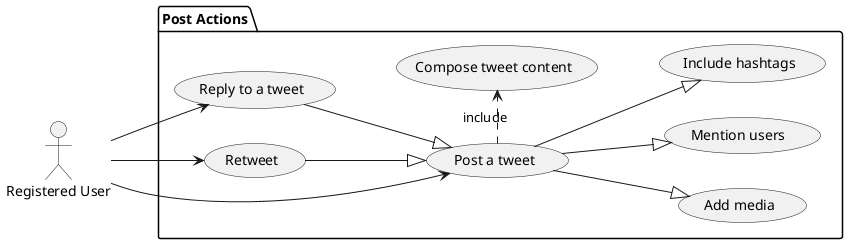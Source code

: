 @startuml post_actions
left to right direction
actor "Registered User" as user
package "Post Actions" {
  usecase "Post a tweet" as post_tweet
  usecase "Compose tweet content" as compose_content
  usecase "Add media" as add_media
  usecase "Mention users " as mention_users
  usecase "Include hashtags" as include_hashtags
  usecase "Reply to a tweet" as reply_tweet
  usecase "Retweet" as retweet
}
user --> post_tweet
post_tweet .> compose_content : include
post_tweet --|> add_media
post_tweet --|> mention_users
post_tweet --|> include_hashtags
user --> reply_tweet
user --> retweet
retweet --|> post_tweet
reply_tweet --|> post_tweet
@enduml